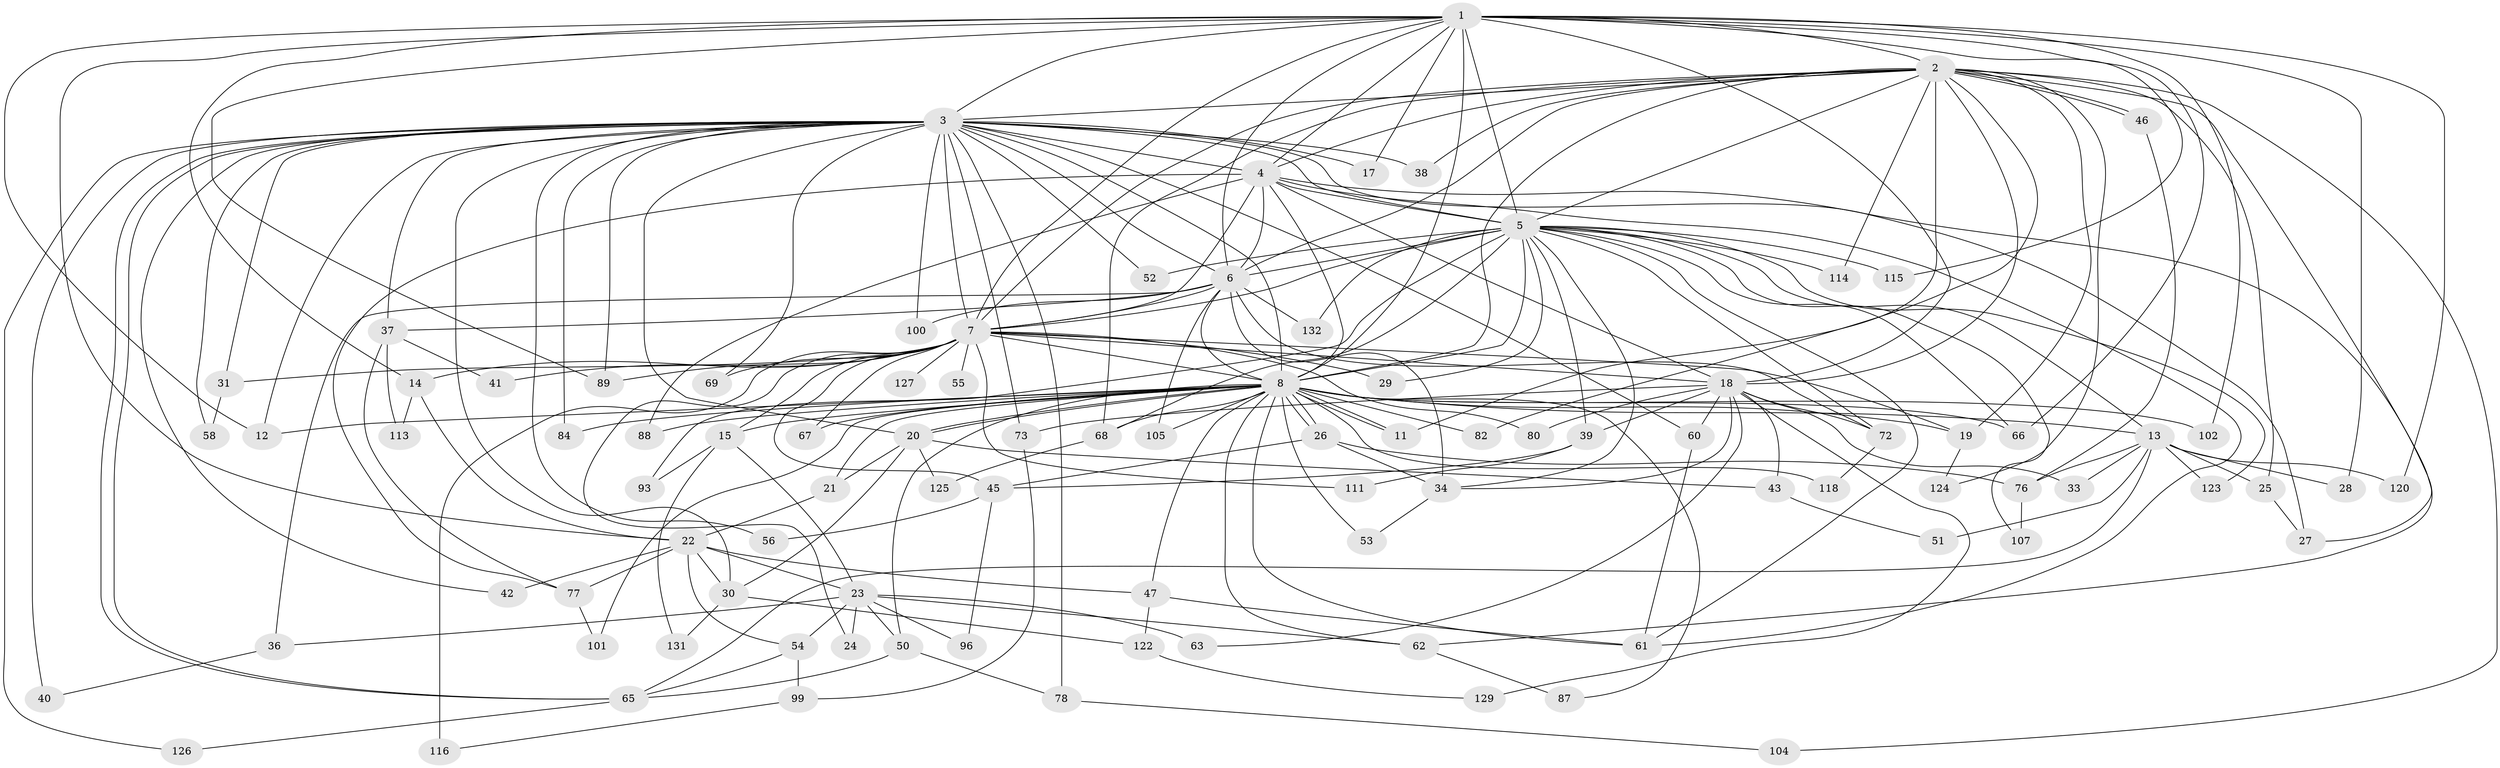 // Generated by graph-tools (version 1.1) at 2025/23/03/03/25 07:23:45]
// undirected, 94 vertices, 223 edges
graph export_dot {
graph [start="1"]
  node [color=gray90,style=filled];
  1 [super="+16"];
  2 [super="+94"];
  3 [super="+35"];
  4 [super="+32"];
  5 [super="+9"];
  6 [super="+64"];
  7 [super="+10"];
  8 [super="+91"];
  11;
  12 [super="+70"];
  13 [super="+110"];
  14 [super="+57"];
  15 [super="+92"];
  17;
  18 [super="+48"];
  19 [super="+119"];
  20 [super="+98"];
  21;
  22;
  23 [super="+79"];
  24;
  25 [super="+75"];
  26 [super="+112"];
  27;
  28 [super="+44"];
  29;
  30 [super="+74"];
  31 [super="+95"];
  33;
  34 [super="+49"];
  36;
  37;
  38;
  39 [super="+108"];
  40 [super="+71"];
  41;
  42;
  43;
  45 [super="+59"];
  46;
  47 [super="+121"];
  50 [super="+83"];
  51;
  52;
  53;
  54 [super="+97"];
  55;
  56;
  58;
  60 [super="+128"];
  61 [super="+85"];
  62;
  63;
  65;
  66 [super="+130"];
  67;
  68 [super="+106"];
  69;
  72 [super="+86"];
  73 [super="+109"];
  76 [super="+81"];
  77 [super="+117"];
  78 [super="+90"];
  80;
  82;
  84;
  87;
  88;
  89 [super="+103"];
  93;
  96;
  99;
  100;
  101;
  102;
  104;
  105;
  107;
  111;
  113;
  114;
  115;
  116 [super="+133"];
  118;
  120;
  122;
  123;
  124;
  125;
  126;
  127;
  129;
  131;
  132;
  1 -- 2;
  1 -- 3;
  1 -- 4;
  1 -- 5 [weight=3];
  1 -- 6 [weight=2];
  1 -- 7 [weight=2];
  1 -- 8;
  1 -- 14;
  1 -- 17;
  1 -- 18;
  1 -- 22;
  1 -- 28 [weight=2];
  1 -- 66;
  1 -- 102;
  1 -- 115;
  1 -- 120;
  1 -- 12;
  1 -- 89;
  2 -- 3;
  2 -- 4;
  2 -- 5 [weight=2];
  2 -- 6;
  2 -- 7 [weight=2];
  2 -- 8;
  2 -- 18;
  2 -- 25;
  2 -- 27;
  2 -- 38;
  2 -- 46;
  2 -- 46;
  2 -- 82;
  2 -- 104;
  2 -- 114;
  2 -- 124;
  2 -- 11;
  2 -- 19;
  2 -- 68;
  3 -- 4;
  3 -- 5 [weight=2];
  3 -- 6 [weight=2];
  3 -- 7 [weight=2];
  3 -- 8;
  3 -- 12;
  3 -- 17;
  3 -- 27;
  3 -- 31;
  3 -- 37;
  3 -- 38;
  3 -- 40 [weight=2];
  3 -- 42;
  3 -- 52;
  3 -- 58;
  3 -- 60;
  3 -- 65;
  3 -- 65;
  3 -- 69;
  3 -- 73 [weight=2];
  3 -- 78 [weight=2];
  3 -- 84;
  3 -- 89;
  3 -- 100;
  3 -- 56;
  3 -- 126;
  3 -- 20;
  3 -- 30;
  4 -- 5 [weight=2];
  4 -- 6;
  4 -- 7 [weight=2];
  4 -- 8;
  4 -- 61;
  4 -- 62;
  4 -- 88;
  4 -- 77;
  4 -- 18;
  5 -- 6 [weight=2];
  5 -- 7 [weight=4];
  5 -- 8 [weight=2];
  5 -- 13;
  5 -- 93;
  5 -- 115;
  5 -- 132;
  5 -- 66;
  5 -- 68;
  5 -- 72;
  5 -- 29;
  5 -- 34;
  5 -- 39;
  5 -- 107;
  5 -- 114;
  5 -- 52;
  5 -- 123;
  5 -- 61;
  6 -- 7 [weight=2];
  6 -- 8;
  6 -- 36;
  6 -- 37;
  6 -- 132;
  6 -- 100;
  6 -- 105;
  6 -- 72;
  6 -- 34;
  7 -- 8 [weight=2];
  7 -- 14;
  7 -- 19;
  7 -- 24;
  7 -- 29;
  7 -- 41;
  7 -- 45;
  7 -- 55 [weight=2];
  7 -- 67;
  7 -- 80;
  7 -- 116 [weight=2];
  7 -- 127 [weight=2];
  7 -- 69;
  7 -- 15;
  7 -- 111;
  7 -- 89;
  7 -- 31;
  7 -- 18;
  8 -- 11;
  8 -- 11;
  8 -- 12;
  8 -- 13;
  8 -- 15 [weight=2];
  8 -- 19;
  8 -- 20;
  8 -- 20;
  8 -- 21;
  8 -- 26 [weight=2];
  8 -- 26;
  8 -- 47;
  8 -- 50;
  8 -- 53;
  8 -- 62;
  8 -- 67;
  8 -- 68;
  8 -- 82;
  8 -- 84;
  8 -- 87;
  8 -- 88;
  8 -- 105;
  8 -- 101;
  8 -- 118;
  8 -- 102;
  8 -- 66;
  8 -- 61;
  13 -- 25;
  13 -- 28;
  13 -- 33;
  13 -- 51;
  13 -- 123;
  13 -- 76;
  13 -- 120;
  13 -- 65;
  14 -- 113;
  14 -- 22;
  15 -- 23;
  15 -- 93;
  15 -- 131;
  18 -- 33;
  18 -- 34;
  18 -- 39;
  18 -- 43;
  18 -- 60;
  18 -- 72;
  18 -- 80;
  18 -- 129;
  18 -- 63;
  18 -- 73;
  19 -- 124;
  20 -- 21;
  20 -- 30;
  20 -- 43;
  20 -- 125;
  21 -- 22;
  22 -- 23;
  22 -- 30;
  22 -- 42;
  22 -- 47;
  22 -- 54;
  22 -- 77;
  23 -- 24;
  23 -- 36;
  23 -- 50;
  23 -- 54;
  23 -- 63;
  23 -- 96;
  23 -- 62;
  25 -- 27;
  26 -- 45 [weight=2];
  26 -- 76;
  26 -- 34;
  30 -- 122;
  30 -- 131;
  31 -- 58 [weight=2];
  34 -- 53;
  36 -- 40;
  37 -- 41;
  37 -- 77;
  37 -- 113;
  39 -- 111;
  39 -- 45;
  43 -- 51;
  45 -- 56;
  45 -- 96;
  46 -- 76;
  47 -- 122;
  47 -- 61;
  50 -- 78;
  50 -- 65;
  54 -- 65;
  54 -- 99;
  60 -- 61;
  62 -- 87;
  65 -- 126;
  68 -- 125;
  72 -- 118;
  73 -- 99;
  76 -- 107;
  77 -- 101;
  78 -- 104;
  99 -- 116;
  122 -- 129;
}
